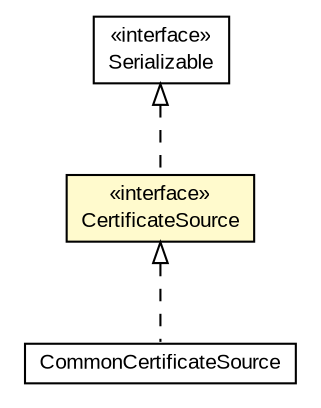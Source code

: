 #!/usr/local/bin/dot
#
# Class diagram 
# Generated by UMLGraph version R5_6-24-gf6e263 (http://www.umlgraph.org/)
#

digraph G {
	edge [fontname="arial",fontsize=10,labelfontname="arial",labelfontsize=10];
	node [fontname="arial",fontsize=10,shape=plaintext];
	nodesep=0.25;
	ranksep=0.5;
	// eu.europa.esig.dss.x509.CommonCertificateSource
	c241856 [label=<<table title="eu.europa.esig.dss.x509.CommonCertificateSource" border="0" cellborder="1" cellspacing="0" cellpadding="2" port="p" href="./CommonCertificateSource.html">
		<tr><td><table border="0" cellspacing="0" cellpadding="1">
<tr><td align="center" balign="center"> CommonCertificateSource </td></tr>
		</table></td></tr>
		</table>>, URL="./CommonCertificateSource.html", fontname="arial", fontcolor="black", fontsize=10.0];
	// eu.europa.esig.dss.x509.CertificateSource
	c241857 [label=<<table title="eu.europa.esig.dss.x509.CertificateSource" border="0" cellborder="1" cellspacing="0" cellpadding="2" port="p" bgcolor="lemonChiffon" href="./CertificateSource.html">
		<tr><td><table border="0" cellspacing="0" cellpadding="1">
<tr><td align="center" balign="center"> &#171;interface&#187; </td></tr>
<tr><td align="center" balign="center"> CertificateSource </td></tr>
		</table></td></tr>
		</table>>, URL="./CertificateSource.html", fontname="arial", fontcolor="black", fontsize=10.0];
	//eu.europa.esig.dss.x509.CommonCertificateSource implements eu.europa.esig.dss.x509.CertificateSource
	c241857:p -> c241856:p [dir=back,arrowtail=empty,style=dashed];
	//eu.europa.esig.dss.x509.CertificateSource implements java.io.Serializable
	c242606:p -> c241857:p [dir=back,arrowtail=empty,style=dashed];
	// java.io.Serializable
	c242606 [label=<<table title="java.io.Serializable" border="0" cellborder="1" cellspacing="0" cellpadding="2" port="p" href="http://java.sun.com/j2se/1.4.2/docs/api/java/io/Serializable.html">
		<tr><td><table border="0" cellspacing="0" cellpadding="1">
<tr><td align="center" balign="center"> &#171;interface&#187; </td></tr>
<tr><td align="center" balign="center"> Serializable </td></tr>
		</table></td></tr>
		</table>>, URL="http://java.sun.com/j2se/1.4.2/docs/api/java/io/Serializable.html", fontname="arial", fontcolor="black", fontsize=10.0];
}

